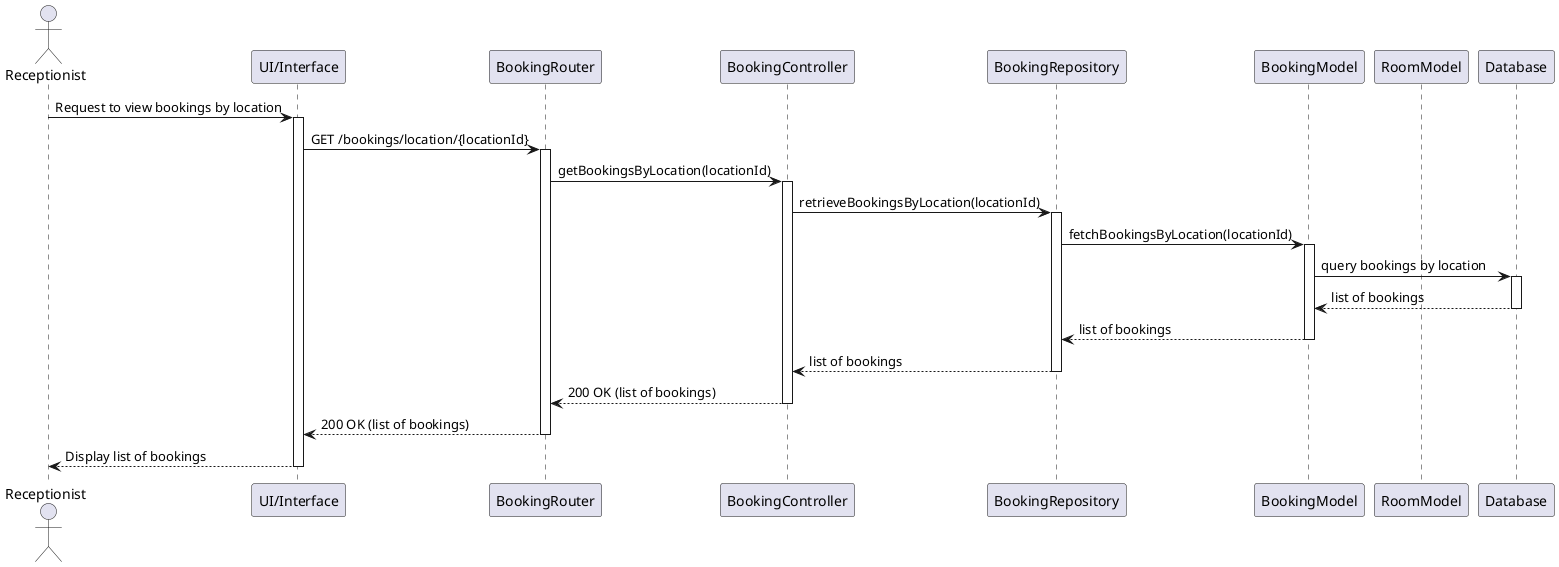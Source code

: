 @startuml
actor Receptionist
participant "UI/Interface" as UI
participant "BookingRouter" as Router
participant "BookingController" as Controller
participant "BookingRepository" as Repository
participant "BookingModel" as BookingModel
participant "RoomModel" as RoomModel
participant "Database" as DB

Receptionist -> UI: Request to view bookings by location
activate UI
UI -> Router: GET /bookings/location/{locationId}
activate Router
Router -> Controller: getBookingsByLocation(locationId)
activate Controller
Controller -> Repository: retrieveBookingsByLocation(locationId)
activate Repository

Repository -> BookingModel: fetchBookingsByLocation(locationId)
activate BookingModel
BookingModel -> DB: query bookings by location
activate DB
DB --> BookingModel: list of bookings
deactivate DB
BookingModel --> Repository: list of bookings
deactivate BookingModel
Repository --> Controller: list of bookings
deactivate Repository

Controller --> Router: 200 OK (list of bookings)
deactivate Controller
Router --> UI: 200 OK (list of bookings)
deactivate Router
UI --> Receptionist: Display list of bookings
deactivate UI
@enduml
